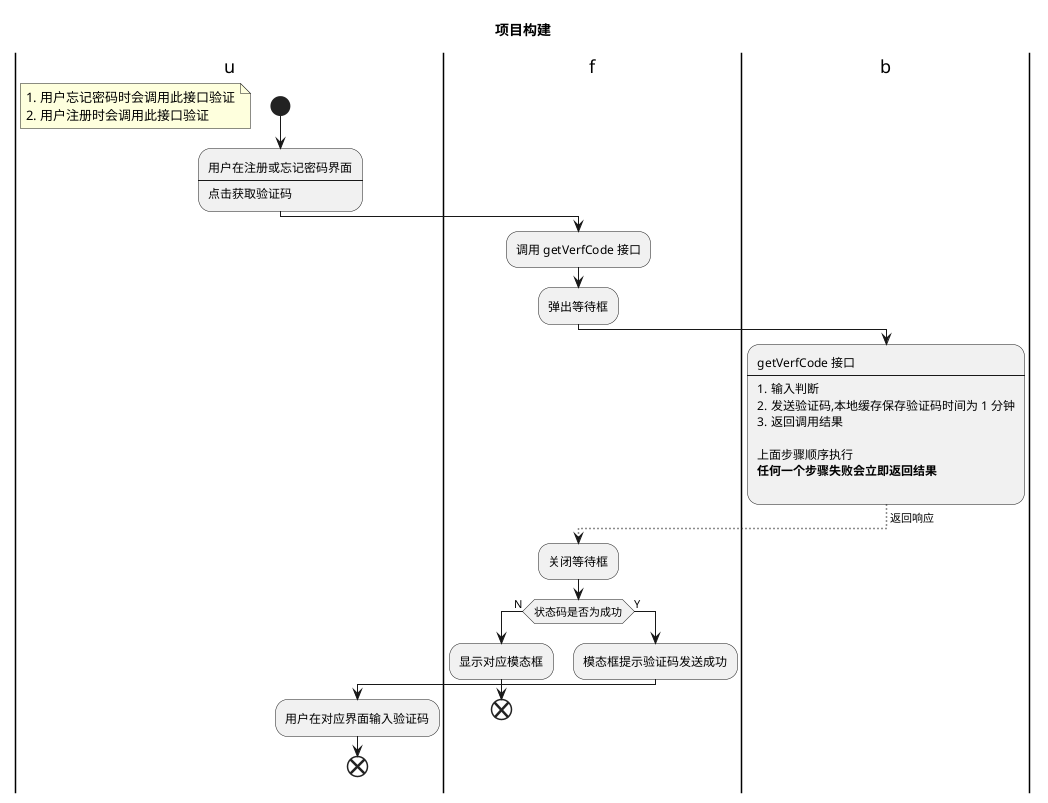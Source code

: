 @startuml
!define ad -[dotted]->返回响应;

title 项目构建
|u|
start
floating note
# 用户忘记密码时会调用此接口验证
# 用户注册时会调用此接口验证
end note

:用户在注册或忘记密码界面
----
点击获取验证码;
|f|
:调用 getVerfCode 接口;
:弹出等待框;
|b|
:getVerfCode 接口
----
1. 输入判断
2. 发送验证码,本地缓存保存验证码时间为 1 分钟
3. 返回调用结果

上面步骤顺序执行
**任何一个步骤失败会立即返回结果**
;
|f|
ad
:关闭等待框;
if (状态码是否为成功) then(N)
:显示对应模态框;
end;
else (Y)
:模态框提示验证码发送成功;
|u|
:用户在对应界面输入验证码;
end
endif
@enduml